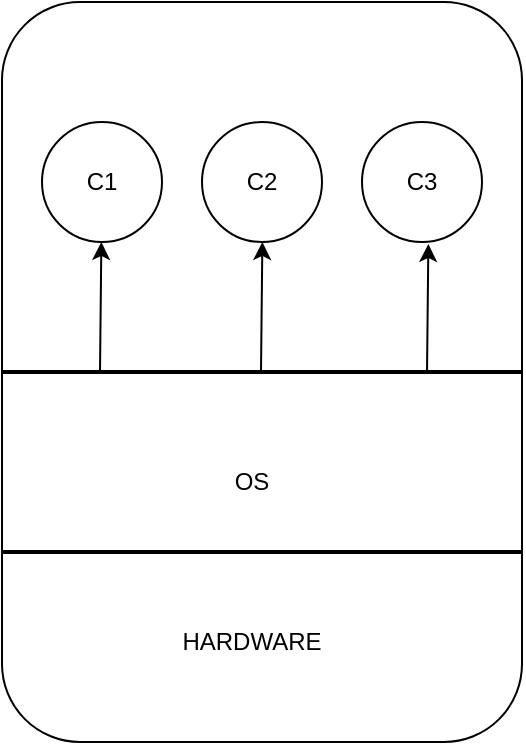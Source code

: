 <mxfile version="14.8.5" type="github">
  <diagram id="NmQORrtpRgCDVbi0yXkr" name="Page-1">
    <mxGraphModel dx="1108" dy="482" grid="1" gridSize="10" guides="1" tooltips="1" connect="1" arrows="1" fold="1" page="1" pageScale="1" pageWidth="850" pageHeight="1100" math="0" shadow="0">
      <root>
        <mxCell id="0" />
        <mxCell id="1" parent="0" />
        <mxCell id="fe6vI6DIKprl6WNbsexs-1" value="" style="rounded=1;whiteSpace=wrap;html=1;" vertex="1" parent="1">
          <mxGeometry x="280" y="80" width="260" height="370" as="geometry" />
        </mxCell>
        <mxCell id="fe6vI6DIKprl6WNbsexs-2" value="" style="line;strokeWidth=2;html=1;" vertex="1" parent="1">
          <mxGeometry x="280" y="350" width="260" height="10" as="geometry" />
        </mxCell>
        <mxCell id="fe6vI6DIKprl6WNbsexs-3" value="HARDWARE" style="text;html=1;strokeColor=none;fillColor=none;align=center;verticalAlign=middle;whiteSpace=wrap;rounded=0;" vertex="1" parent="1">
          <mxGeometry x="385" y="390" width="40" height="20" as="geometry" />
        </mxCell>
        <mxCell id="fe6vI6DIKprl6WNbsexs-4" value="" style="line;strokeWidth=2;html=1;" vertex="1" parent="1">
          <mxGeometry x="280" y="260" width="260" height="10" as="geometry" />
        </mxCell>
        <mxCell id="fe6vI6DIKprl6WNbsexs-5" value="OS" style="text;html=1;strokeColor=none;fillColor=none;align=center;verticalAlign=middle;whiteSpace=wrap;rounded=0;" vertex="1" parent="1">
          <mxGeometry x="385" y="310" width="40" height="20" as="geometry" />
        </mxCell>
        <mxCell id="fe6vI6DIKprl6WNbsexs-6" value="C1" style="ellipse;whiteSpace=wrap;html=1;aspect=fixed;" vertex="1" parent="1">
          <mxGeometry x="300" y="140" width="60" height="60" as="geometry" />
        </mxCell>
        <mxCell id="fe6vI6DIKprl6WNbsexs-8" value="C2" style="ellipse;whiteSpace=wrap;html=1;aspect=fixed;" vertex="1" parent="1">
          <mxGeometry x="380" y="140" width="60" height="60" as="geometry" />
        </mxCell>
        <mxCell id="fe6vI6DIKprl6WNbsexs-9" value="C3" style="ellipse;whiteSpace=wrap;html=1;aspect=fixed;" vertex="1" parent="1">
          <mxGeometry x="460" y="140" width="60" height="60" as="geometry" />
        </mxCell>
        <mxCell id="fe6vI6DIKprl6WNbsexs-13" value="" style="endArrow=classic;html=1;" edge="1" parent="1" target="fe6vI6DIKprl6WNbsexs-6">
          <mxGeometry width="50" height="50" relative="1" as="geometry">
            <mxPoint x="329" y="265" as="sourcePoint" />
            <mxPoint x="360" y="200" as="targetPoint" />
          </mxGeometry>
        </mxCell>
        <mxCell id="fe6vI6DIKprl6WNbsexs-14" value="" style="endArrow=classic;html=1;" edge="1" parent="1">
          <mxGeometry width="50" height="50" relative="1" as="geometry">
            <mxPoint x="409.5" y="265" as="sourcePoint" />
            <mxPoint x="410.184" y="199.998" as="targetPoint" />
          </mxGeometry>
        </mxCell>
        <mxCell id="fe6vI6DIKprl6WNbsexs-16" value="" style="endArrow=classic;html=1;" edge="1" parent="1">
          <mxGeometry width="50" height="50" relative="1" as="geometry">
            <mxPoint x="492.5" y="266" as="sourcePoint" />
            <mxPoint x="493.184" y="200.998" as="targetPoint" />
          </mxGeometry>
        </mxCell>
      </root>
    </mxGraphModel>
  </diagram>
</mxfile>
